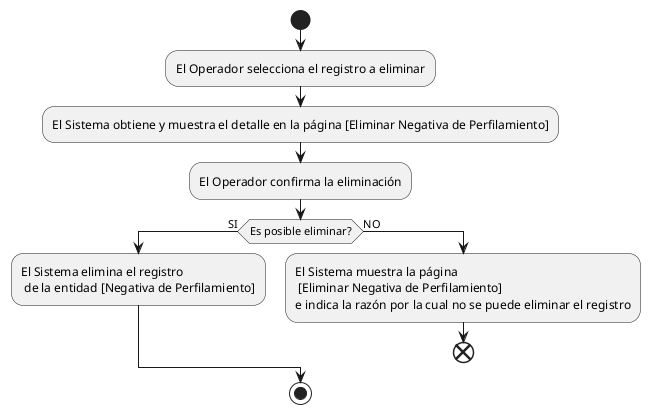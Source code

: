 @startumlstart
start
:El Operador selecciona el registro a eliminar;
:El Sistema obtiene y muestra el detalle en la página [Eliminar Negativa de Perfilamiento];
:El Operador confirma la eliminación;	
if (Es posible eliminar?) then (SI)    		
	:El Sistema elimina el registro\n de la entidad [Negativa de Perfilamiento];  	
else (NO)    		
	:El Sistema muestra la página\n [Eliminar Negativa de Perfilamiento]\ne indica la razón por la cual no se puede eliminar el registro;    		
	end  	
endif
stop
@enduml

